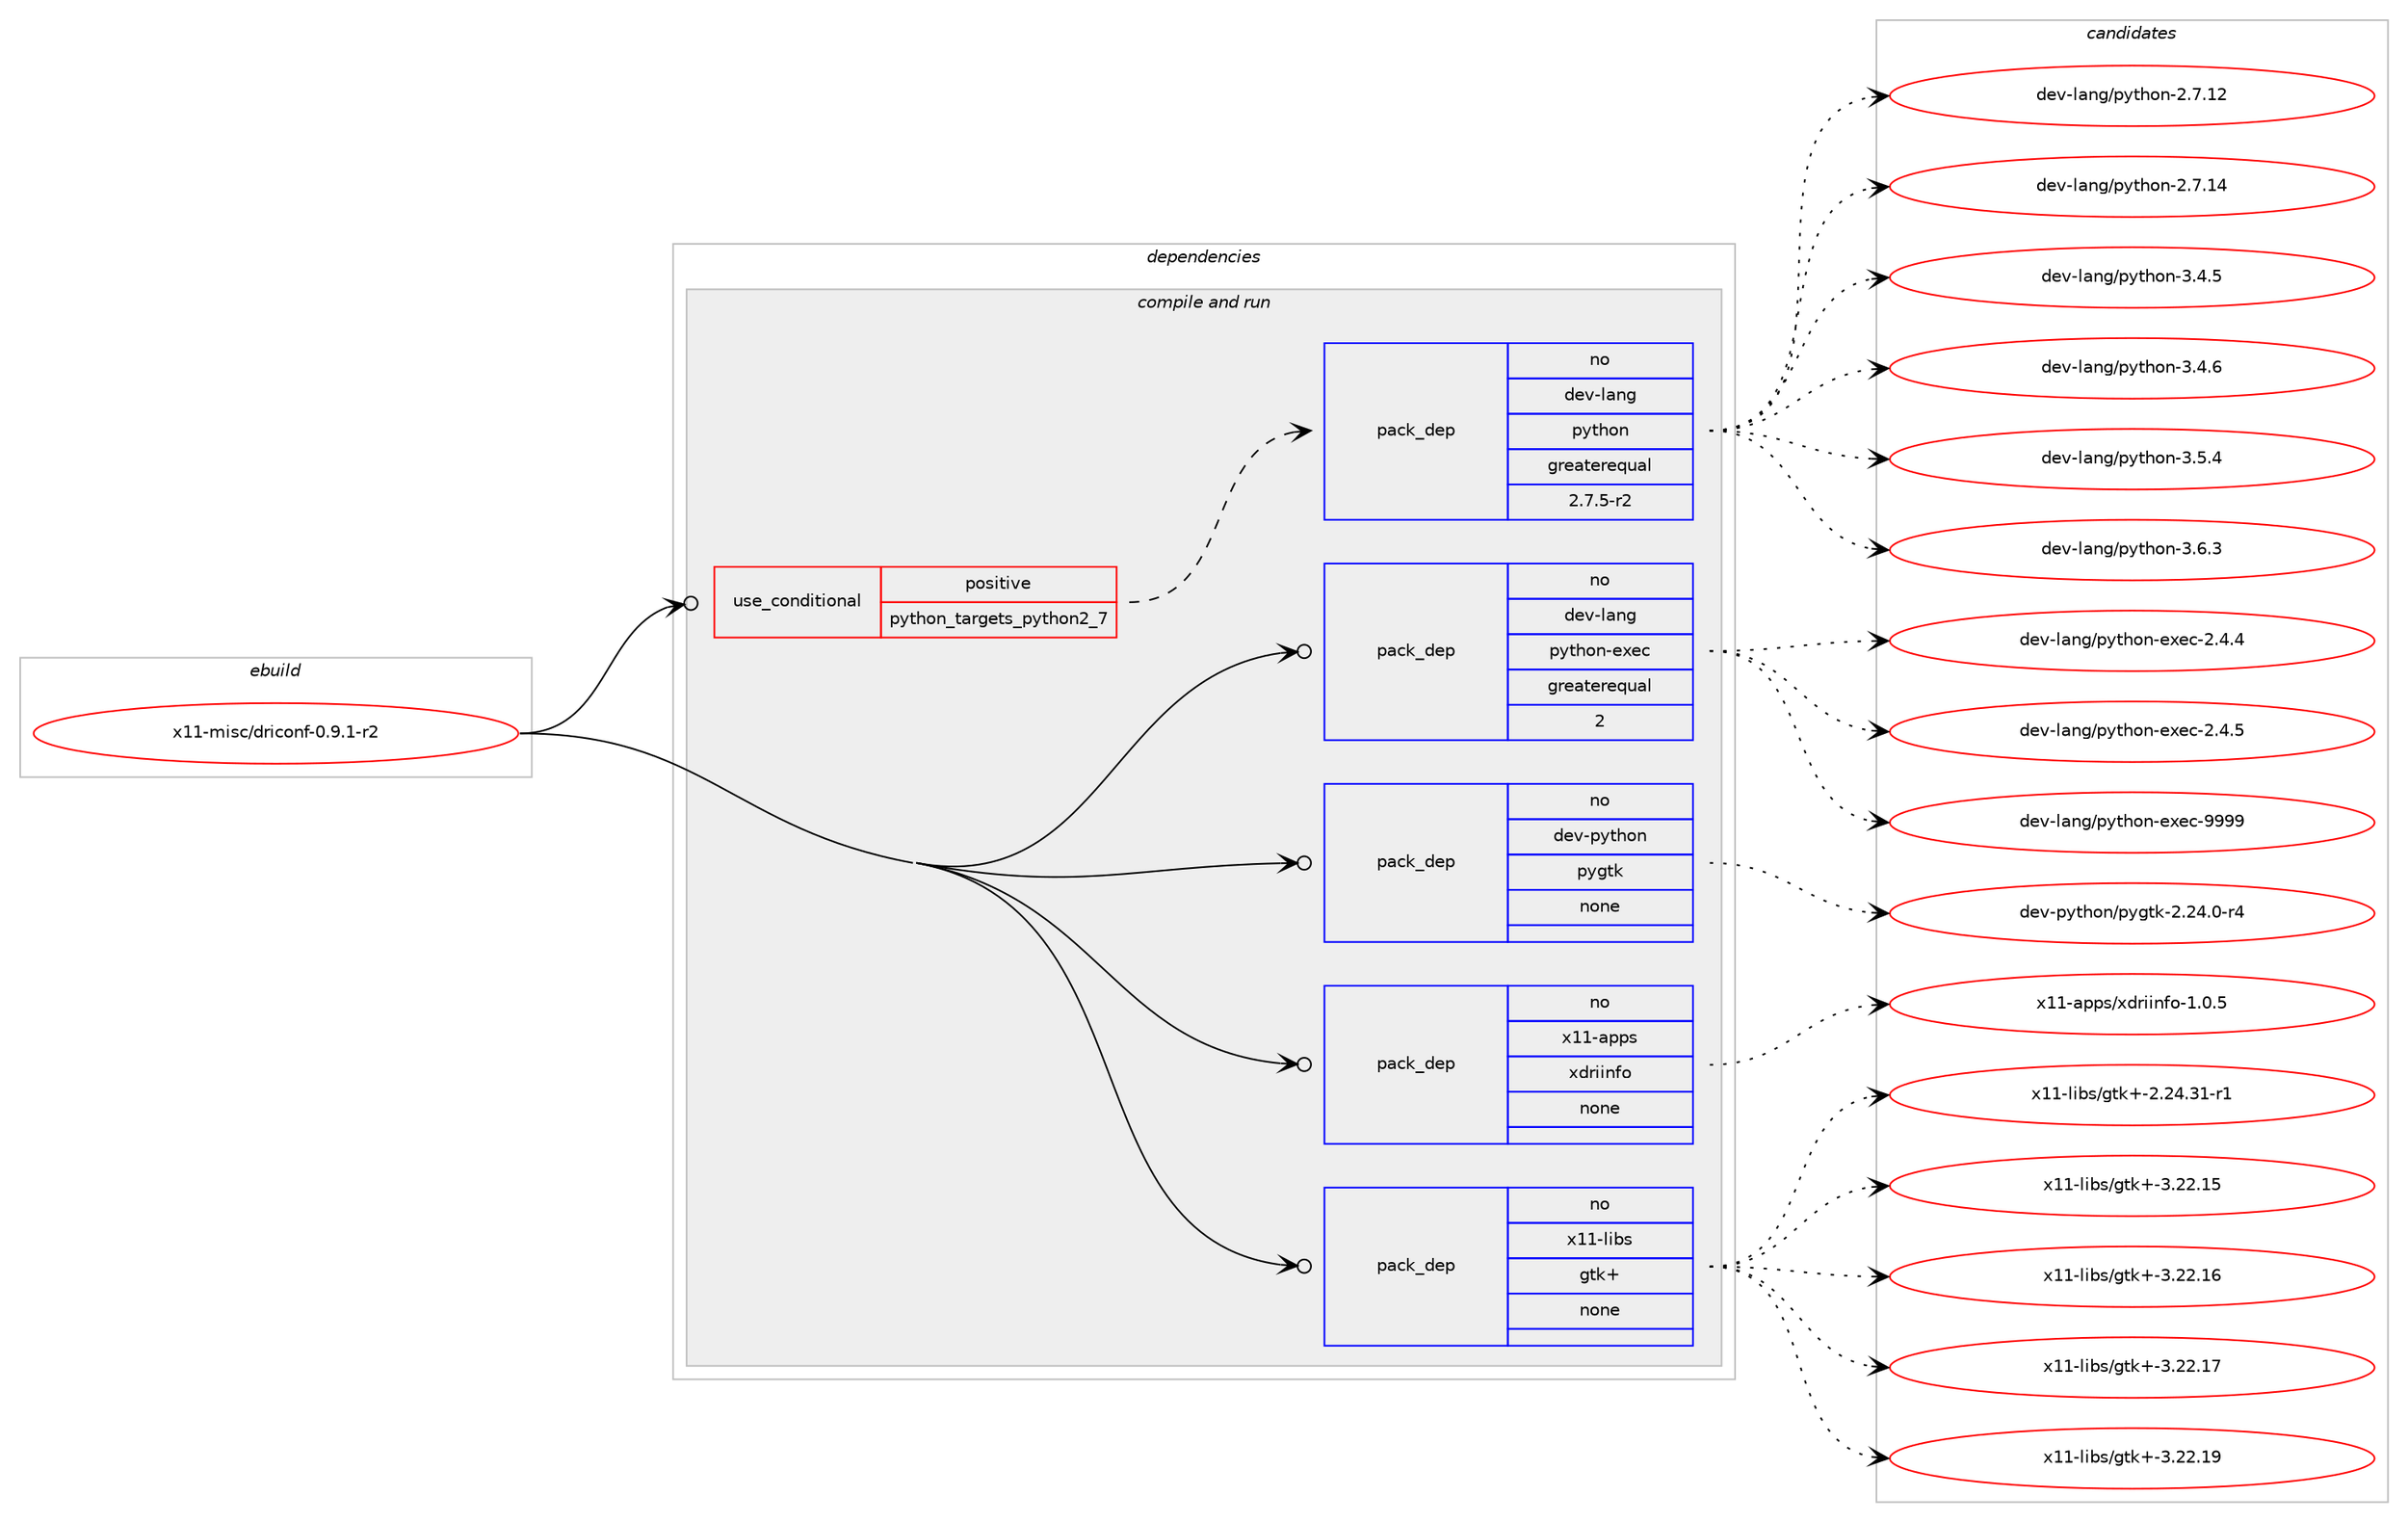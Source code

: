 digraph prolog {

# *************
# Graph options
# *************

newrank=true;
concentrate=true;
compound=true;
graph [rankdir=LR,fontname=Helvetica,fontsize=10,ranksep=1.5];#, ranksep=2.5, nodesep=0.2];
edge  [arrowhead=vee];
node  [fontname=Helvetica,fontsize=10];

# **********
# The ebuild
# **********

subgraph cluster_leftcol {
color=gray;
rank=same;
label=<<i>ebuild</i>>;
id [label="x11-misc/driconf-0.9.1-r2", color=red, width=4, href="../x11-misc/driconf-0.9.1-r2.svg"];
}

# ****************
# The dependencies
# ****************

subgraph cluster_midcol {
color=gray;
label=<<i>dependencies</i>>;
subgraph cluster_compile {
fillcolor="#eeeeee";
style=filled;
label=<<i>compile</i>>;
}
subgraph cluster_compileandrun {
fillcolor="#eeeeee";
style=filled;
label=<<i>compile and run</i>>;
subgraph cond123066 {
dependency522042 [label=<<TABLE BORDER="0" CELLBORDER="1" CELLSPACING="0" CELLPADDING="4"><TR><TD ROWSPAN="3" CELLPADDING="10">use_conditional</TD></TR><TR><TD>positive</TD></TR><TR><TD>python_targets_python2_7</TD></TR></TABLE>>, shape=none, color=red];
subgraph pack389185 {
dependency522043 [label=<<TABLE BORDER="0" CELLBORDER="1" CELLSPACING="0" CELLPADDING="4" WIDTH="220"><TR><TD ROWSPAN="6" CELLPADDING="30">pack_dep</TD></TR><TR><TD WIDTH="110">no</TD></TR><TR><TD>dev-lang</TD></TR><TR><TD>python</TD></TR><TR><TD>greaterequal</TD></TR><TR><TD>2.7.5-r2</TD></TR></TABLE>>, shape=none, color=blue];
}
dependency522042:e -> dependency522043:w [weight=20,style="dashed",arrowhead="vee"];
}
id:e -> dependency522042:w [weight=20,style="solid",arrowhead="odotvee"];
subgraph pack389186 {
dependency522044 [label=<<TABLE BORDER="0" CELLBORDER="1" CELLSPACING="0" CELLPADDING="4" WIDTH="220"><TR><TD ROWSPAN="6" CELLPADDING="30">pack_dep</TD></TR><TR><TD WIDTH="110">no</TD></TR><TR><TD>dev-lang</TD></TR><TR><TD>python-exec</TD></TR><TR><TD>greaterequal</TD></TR><TR><TD>2</TD></TR></TABLE>>, shape=none, color=blue];
}
id:e -> dependency522044:w [weight=20,style="solid",arrowhead="odotvee"];
subgraph pack389187 {
dependency522045 [label=<<TABLE BORDER="0" CELLBORDER="1" CELLSPACING="0" CELLPADDING="4" WIDTH="220"><TR><TD ROWSPAN="6" CELLPADDING="30">pack_dep</TD></TR><TR><TD WIDTH="110">no</TD></TR><TR><TD>dev-python</TD></TR><TR><TD>pygtk</TD></TR><TR><TD>none</TD></TR><TR><TD></TD></TR></TABLE>>, shape=none, color=blue];
}
id:e -> dependency522045:w [weight=20,style="solid",arrowhead="odotvee"];
subgraph pack389188 {
dependency522046 [label=<<TABLE BORDER="0" CELLBORDER="1" CELLSPACING="0" CELLPADDING="4" WIDTH="220"><TR><TD ROWSPAN="6" CELLPADDING="30">pack_dep</TD></TR><TR><TD WIDTH="110">no</TD></TR><TR><TD>x11-apps</TD></TR><TR><TD>xdriinfo</TD></TR><TR><TD>none</TD></TR><TR><TD></TD></TR></TABLE>>, shape=none, color=blue];
}
id:e -> dependency522046:w [weight=20,style="solid",arrowhead="odotvee"];
subgraph pack389189 {
dependency522047 [label=<<TABLE BORDER="0" CELLBORDER="1" CELLSPACING="0" CELLPADDING="4" WIDTH="220"><TR><TD ROWSPAN="6" CELLPADDING="30">pack_dep</TD></TR><TR><TD WIDTH="110">no</TD></TR><TR><TD>x11-libs</TD></TR><TR><TD>gtk+</TD></TR><TR><TD>none</TD></TR><TR><TD></TD></TR></TABLE>>, shape=none, color=blue];
}
id:e -> dependency522047:w [weight=20,style="solid",arrowhead="odotvee"];
}
subgraph cluster_run {
fillcolor="#eeeeee";
style=filled;
label=<<i>run</i>>;
}
}

# **************
# The candidates
# **************

subgraph cluster_choices {
rank=same;
color=gray;
label=<<i>candidates</i>>;

subgraph choice389185 {
color=black;
nodesep=1;
choice10010111845108971101034711212111610411111045504655464950 [label="dev-lang/python-2.7.12", color=red, width=4,href="../dev-lang/python-2.7.12.svg"];
choice10010111845108971101034711212111610411111045504655464952 [label="dev-lang/python-2.7.14", color=red, width=4,href="../dev-lang/python-2.7.14.svg"];
choice100101118451089711010347112121116104111110455146524653 [label="dev-lang/python-3.4.5", color=red, width=4,href="../dev-lang/python-3.4.5.svg"];
choice100101118451089711010347112121116104111110455146524654 [label="dev-lang/python-3.4.6", color=red, width=4,href="../dev-lang/python-3.4.6.svg"];
choice100101118451089711010347112121116104111110455146534652 [label="dev-lang/python-3.5.4", color=red, width=4,href="../dev-lang/python-3.5.4.svg"];
choice100101118451089711010347112121116104111110455146544651 [label="dev-lang/python-3.6.3", color=red, width=4,href="../dev-lang/python-3.6.3.svg"];
dependency522043:e -> choice10010111845108971101034711212111610411111045504655464950:w [style=dotted,weight="100"];
dependency522043:e -> choice10010111845108971101034711212111610411111045504655464952:w [style=dotted,weight="100"];
dependency522043:e -> choice100101118451089711010347112121116104111110455146524653:w [style=dotted,weight="100"];
dependency522043:e -> choice100101118451089711010347112121116104111110455146524654:w [style=dotted,weight="100"];
dependency522043:e -> choice100101118451089711010347112121116104111110455146534652:w [style=dotted,weight="100"];
dependency522043:e -> choice100101118451089711010347112121116104111110455146544651:w [style=dotted,weight="100"];
}
subgraph choice389186 {
color=black;
nodesep=1;
choice1001011184510897110103471121211161041111104510112010199455046524652 [label="dev-lang/python-exec-2.4.4", color=red, width=4,href="../dev-lang/python-exec-2.4.4.svg"];
choice1001011184510897110103471121211161041111104510112010199455046524653 [label="dev-lang/python-exec-2.4.5", color=red, width=4,href="../dev-lang/python-exec-2.4.5.svg"];
choice10010111845108971101034711212111610411111045101120101994557575757 [label="dev-lang/python-exec-9999", color=red, width=4,href="../dev-lang/python-exec-9999.svg"];
dependency522044:e -> choice1001011184510897110103471121211161041111104510112010199455046524652:w [style=dotted,weight="100"];
dependency522044:e -> choice1001011184510897110103471121211161041111104510112010199455046524653:w [style=dotted,weight="100"];
dependency522044:e -> choice10010111845108971101034711212111610411111045101120101994557575757:w [style=dotted,weight="100"];
}
subgraph choice389187 {
color=black;
nodesep=1;
choice1001011184511212111610411111047112121103116107455046505246484511452 [label="dev-python/pygtk-2.24.0-r4", color=red, width=4,href="../dev-python/pygtk-2.24.0-r4.svg"];
dependency522045:e -> choice1001011184511212111610411111047112121103116107455046505246484511452:w [style=dotted,weight="100"];
}
subgraph choice389188 {
color=black;
nodesep=1;
choice1204949459711211211547120100114105105110102111454946484653 [label="x11-apps/xdriinfo-1.0.5", color=red, width=4,href="../x11-apps/xdriinfo-1.0.5.svg"];
dependency522046:e -> choice1204949459711211211547120100114105105110102111454946484653:w [style=dotted,weight="100"];
}
subgraph choice389189 {
color=black;
nodesep=1;
choice12049494510810598115471031161074345504650524651494511449 [label="x11-libs/gtk+-2.24.31-r1", color=red, width=4,href="../x11-libs/gtk+-2.24.31-r1.svg"];
choice1204949451081059811547103116107434551465050464953 [label="x11-libs/gtk+-3.22.15", color=red, width=4,href="../x11-libs/gtk+-3.22.15.svg"];
choice1204949451081059811547103116107434551465050464954 [label="x11-libs/gtk+-3.22.16", color=red, width=4,href="../x11-libs/gtk+-3.22.16.svg"];
choice1204949451081059811547103116107434551465050464955 [label="x11-libs/gtk+-3.22.17", color=red, width=4,href="../x11-libs/gtk+-3.22.17.svg"];
choice1204949451081059811547103116107434551465050464957 [label="x11-libs/gtk+-3.22.19", color=red, width=4,href="../x11-libs/gtk+-3.22.19.svg"];
dependency522047:e -> choice12049494510810598115471031161074345504650524651494511449:w [style=dotted,weight="100"];
dependency522047:e -> choice1204949451081059811547103116107434551465050464953:w [style=dotted,weight="100"];
dependency522047:e -> choice1204949451081059811547103116107434551465050464954:w [style=dotted,weight="100"];
dependency522047:e -> choice1204949451081059811547103116107434551465050464955:w [style=dotted,weight="100"];
dependency522047:e -> choice1204949451081059811547103116107434551465050464957:w [style=dotted,weight="100"];
}
}

}

